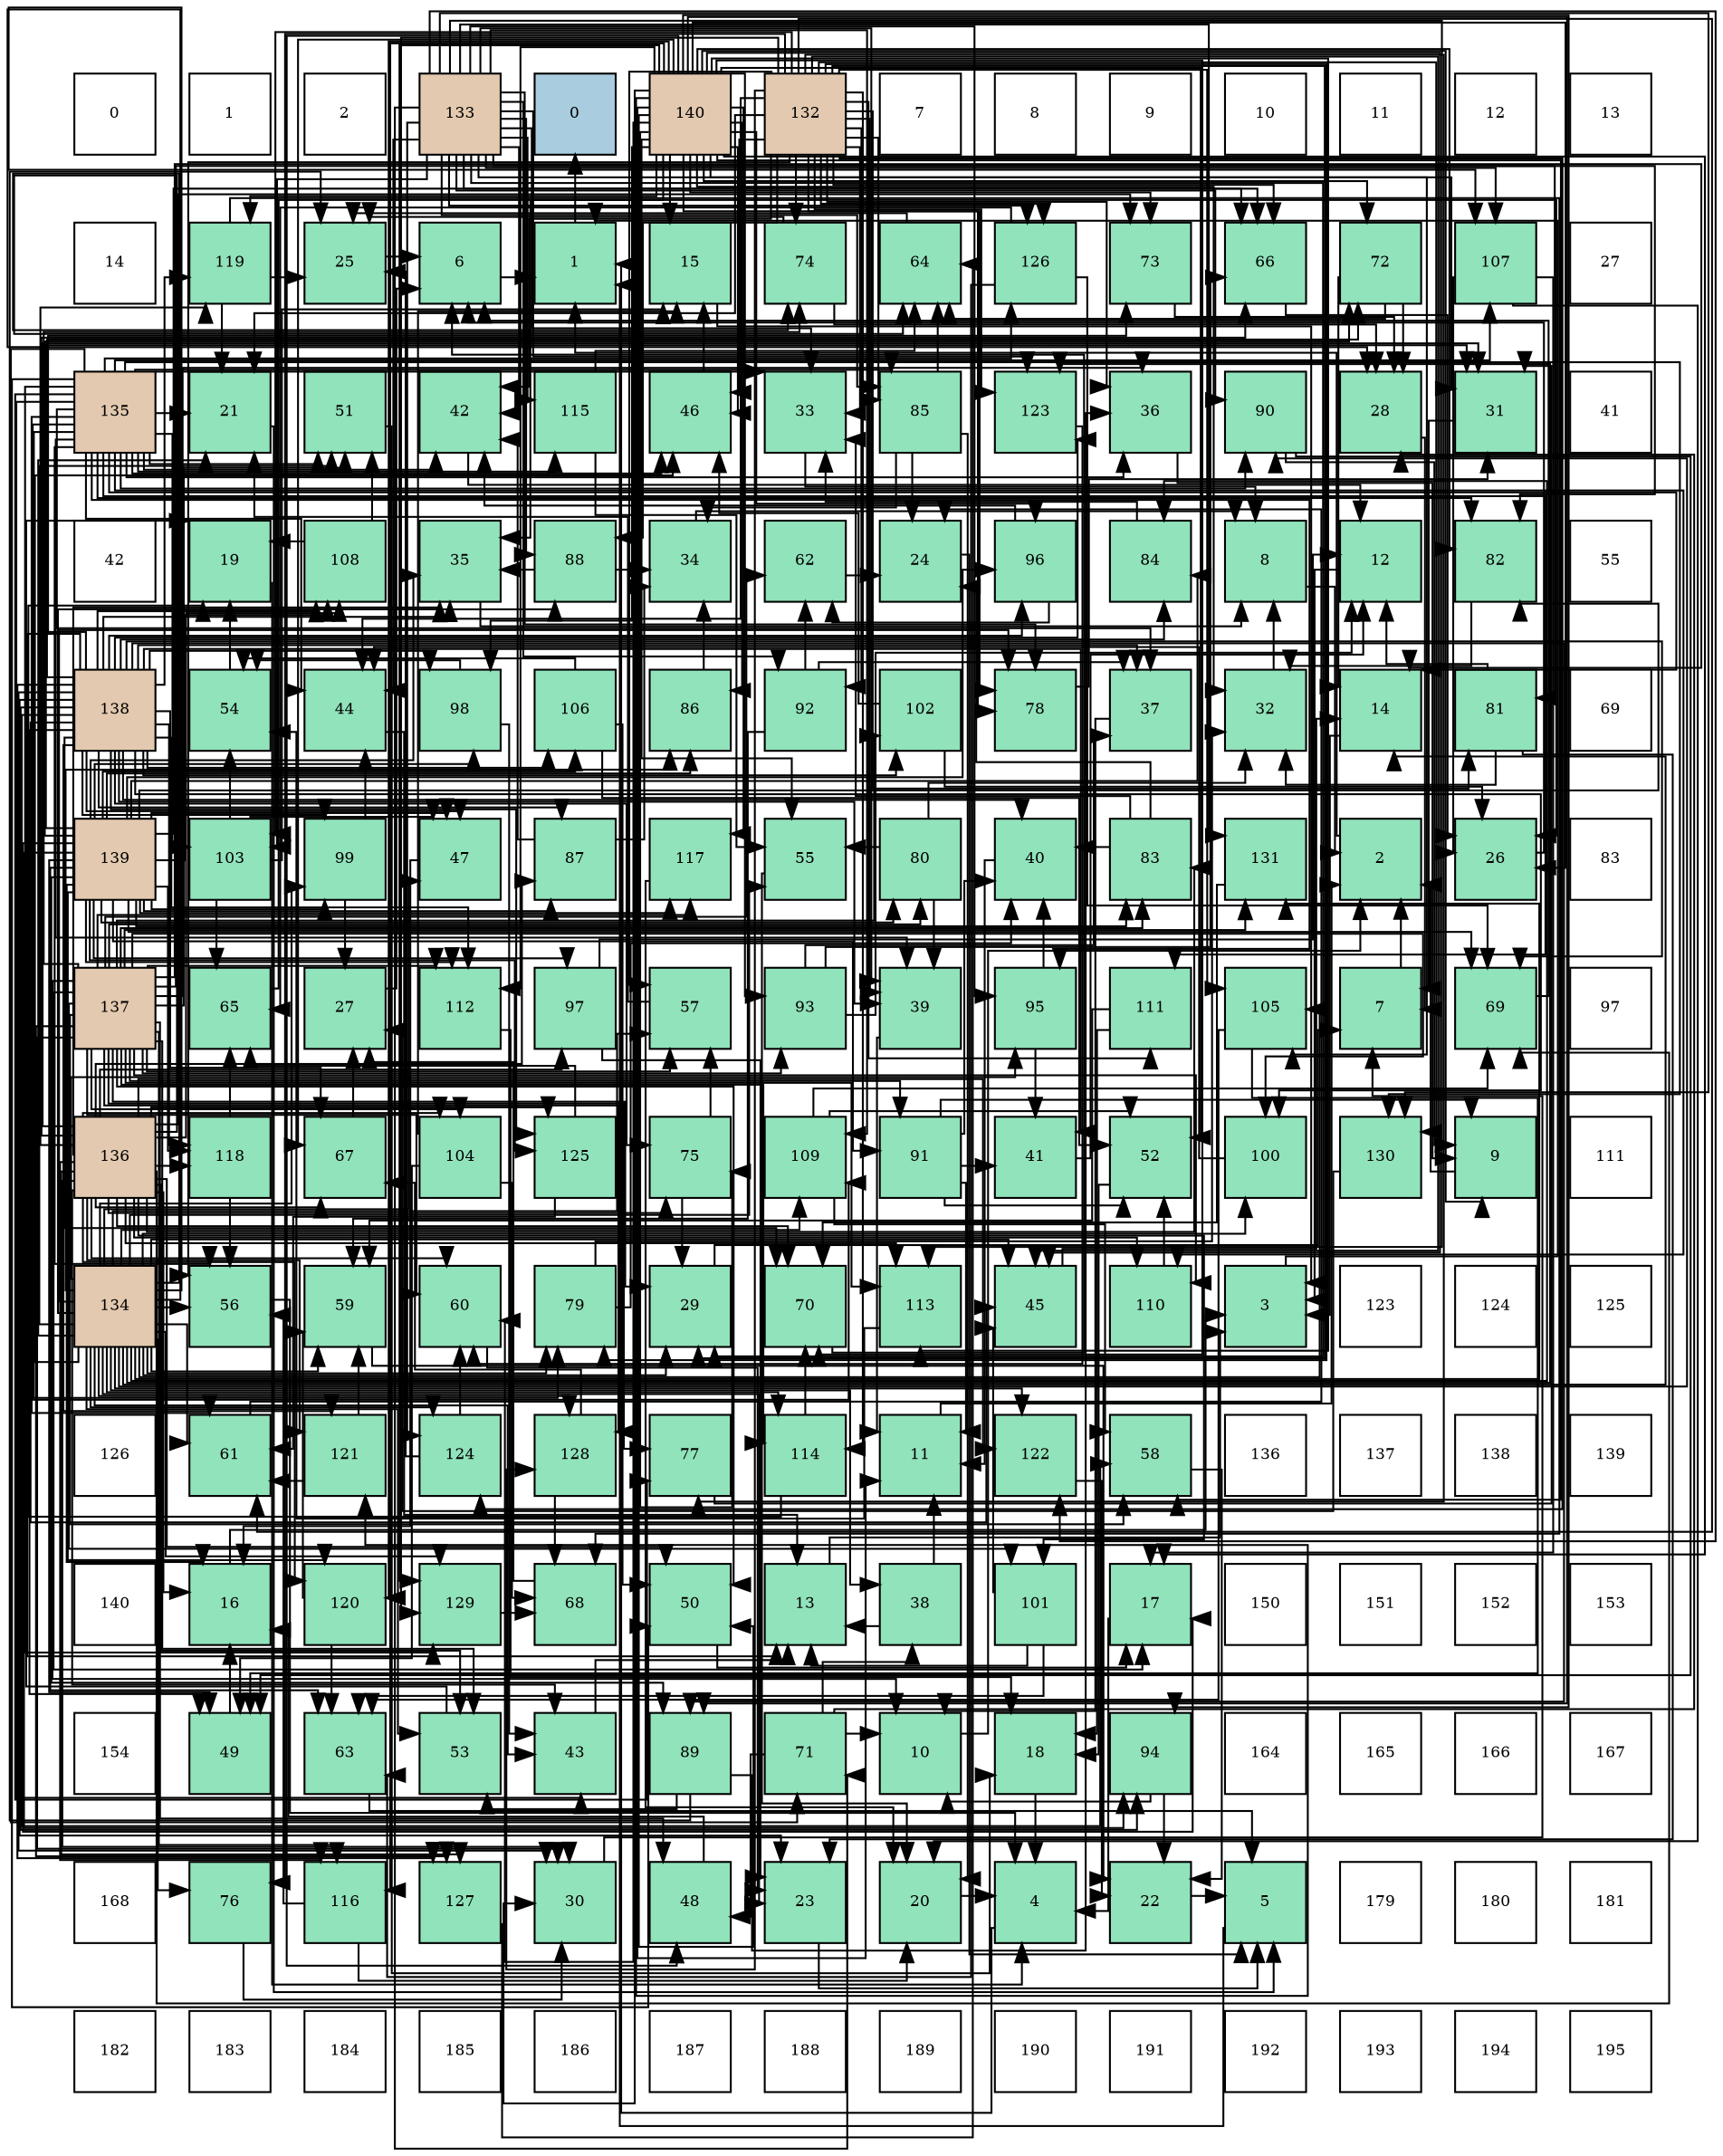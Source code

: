 digraph layout{
 rankdir=TB;
 splines=ortho;
 node [style=filled shape=square fixedsize=true width=0.6];
0[label="0", fontsize=8, fillcolor="#ffffff"];
1[label="1", fontsize=8, fillcolor="#ffffff"];
2[label="2", fontsize=8, fillcolor="#ffffff"];
3[label="133", fontsize=8, fillcolor="#e3c9af"];
4[label="0", fontsize=8, fillcolor="#a9ccde"];
5[label="140", fontsize=8, fillcolor="#e3c9af"];
6[label="132", fontsize=8, fillcolor="#e3c9af"];
7[label="7", fontsize=8, fillcolor="#ffffff"];
8[label="8", fontsize=8, fillcolor="#ffffff"];
9[label="9", fontsize=8, fillcolor="#ffffff"];
10[label="10", fontsize=8, fillcolor="#ffffff"];
11[label="11", fontsize=8, fillcolor="#ffffff"];
12[label="12", fontsize=8, fillcolor="#ffffff"];
13[label="13", fontsize=8, fillcolor="#ffffff"];
14[label="14", fontsize=8, fillcolor="#ffffff"];
15[label="119", fontsize=8, fillcolor="#91e3bb"];
16[label="25", fontsize=8, fillcolor="#91e3bb"];
17[label="6", fontsize=8, fillcolor="#91e3bb"];
18[label="1", fontsize=8, fillcolor="#91e3bb"];
19[label="15", fontsize=8, fillcolor="#91e3bb"];
20[label="74", fontsize=8, fillcolor="#91e3bb"];
21[label="64", fontsize=8, fillcolor="#91e3bb"];
22[label="126", fontsize=8, fillcolor="#91e3bb"];
23[label="73", fontsize=8, fillcolor="#91e3bb"];
24[label="66", fontsize=8, fillcolor="#91e3bb"];
25[label="72", fontsize=8, fillcolor="#91e3bb"];
26[label="107", fontsize=8, fillcolor="#91e3bb"];
27[label="27", fontsize=8, fillcolor="#ffffff"];
28[label="135", fontsize=8, fillcolor="#e3c9af"];
29[label="21", fontsize=8, fillcolor="#91e3bb"];
30[label="51", fontsize=8, fillcolor="#91e3bb"];
31[label="42", fontsize=8, fillcolor="#91e3bb"];
32[label="115", fontsize=8, fillcolor="#91e3bb"];
33[label="46", fontsize=8, fillcolor="#91e3bb"];
34[label="33", fontsize=8, fillcolor="#91e3bb"];
35[label="85", fontsize=8, fillcolor="#91e3bb"];
36[label="123", fontsize=8, fillcolor="#91e3bb"];
37[label="36", fontsize=8, fillcolor="#91e3bb"];
38[label="90", fontsize=8, fillcolor="#91e3bb"];
39[label="28", fontsize=8, fillcolor="#91e3bb"];
40[label="31", fontsize=8, fillcolor="#91e3bb"];
41[label="41", fontsize=8, fillcolor="#ffffff"];
42[label="42", fontsize=8, fillcolor="#ffffff"];
43[label="19", fontsize=8, fillcolor="#91e3bb"];
44[label="108", fontsize=8, fillcolor="#91e3bb"];
45[label="35", fontsize=8, fillcolor="#91e3bb"];
46[label="88", fontsize=8, fillcolor="#91e3bb"];
47[label="34", fontsize=8, fillcolor="#91e3bb"];
48[label="62", fontsize=8, fillcolor="#91e3bb"];
49[label="24", fontsize=8, fillcolor="#91e3bb"];
50[label="96", fontsize=8, fillcolor="#91e3bb"];
51[label="84", fontsize=8, fillcolor="#91e3bb"];
52[label="8", fontsize=8, fillcolor="#91e3bb"];
53[label="12", fontsize=8, fillcolor="#91e3bb"];
54[label="82", fontsize=8, fillcolor="#91e3bb"];
55[label="55", fontsize=8, fillcolor="#ffffff"];
56[label="138", fontsize=8, fillcolor="#e3c9af"];
57[label="54", fontsize=8, fillcolor="#91e3bb"];
58[label="44", fontsize=8, fillcolor="#91e3bb"];
59[label="98", fontsize=8, fillcolor="#91e3bb"];
60[label="106", fontsize=8, fillcolor="#91e3bb"];
61[label="86", fontsize=8, fillcolor="#91e3bb"];
62[label="92", fontsize=8, fillcolor="#91e3bb"];
63[label="102", fontsize=8, fillcolor="#91e3bb"];
64[label="78", fontsize=8, fillcolor="#91e3bb"];
65[label="37", fontsize=8, fillcolor="#91e3bb"];
66[label="32", fontsize=8, fillcolor="#91e3bb"];
67[label="14", fontsize=8, fillcolor="#91e3bb"];
68[label="81", fontsize=8, fillcolor="#91e3bb"];
69[label="69", fontsize=8, fillcolor="#ffffff"];
70[label="139", fontsize=8, fillcolor="#e3c9af"];
71[label="103", fontsize=8, fillcolor="#91e3bb"];
72[label="99", fontsize=8, fillcolor="#91e3bb"];
73[label="47", fontsize=8, fillcolor="#91e3bb"];
74[label="87", fontsize=8, fillcolor="#91e3bb"];
75[label="117", fontsize=8, fillcolor="#91e3bb"];
76[label="55", fontsize=8, fillcolor="#91e3bb"];
77[label="80", fontsize=8, fillcolor="#91e3bb"];
78[label="40", fontsize=8, fillcolor="#91e3bb"];
79[label="83", fontsize=8, fillcolor="#91e3bb"];
80[label="131", fontsize=8, fillcolor="#91e3bb"];
81[label="2", fontsize=8, fillcolor="#91e3bb"];
82[label="26", fontsize=8, fillcolor="#91e3bb"];
83[label="83", fontsize=8, fillcolor="#ffffff"];
84[label="137", fontsize=8, fillcolor="#e3c9af"];
85[label="65", fontsize=8, fillcolor="#91e3bb"];
86[label="27", fontsize=8, fillcolor="#91e3bb"];
87[label="112", fontsize=8, fillcolor="#91e3bb"];
88[label="97", fontsize=8, fillcolor="#91e3bb"];
89[label="57", fontsize=8, fillcolor="#91e3bb"];
90[label="93", fontsize=8, fillcolor="#91e3bb"];
91[label="39", fontsize=8, fillcolor="#91e3bb"];
92[label="95", fontsize=8, fillcolor="#91e3bb"];
93[label="111", fontsize=8, fillcolor="#91e3bb"];
94[label="105", fontsize=8, fillcolor="#91e3bb"];
95[label="7", fontsize=8, fillcolor="#91e3bb"];
96[label="69", fontsize=8, fillcolor="#91e3bb"];
97[label="97", fontsize=8, fillcolor="#ffffff"];
98[label="136", fontsize=8, fillcolor="#e3c9af"];
99[label="118", fontsize=8, fillcolor="#91e3bb"];
100[label="67", fontsize=8, fillcolor="#91e3bb"];
101[label="104", fontsize=8, fillcolor="#91e3bb"];
102[label="125", fontsize=8, fillcolor="#91e3bb"];
103[label="75", fontsize=8, fillcolor="#91e3bb"];
104[label="109", fontsize=8, fillcolor="#91e3bb"];
105[label="91", fontsize=8, fillcolor="#91e3bb"];
106[label="41", fontsize=8, fillcolor="#91e3bb"];
107[label="52", fontsize=8, fillcolor="#91e3bb"];
108[label="100", fontsize=8, fillcolor="#91e3bb"];
109[label="130", fontsize=8, fillcolor="#91e3bb"];
110[label="9", fontsize=8, fillcolor="#91e3bb"];
111[label="111", fontsize=8, fillcolor="#ffffff"];
112[label="134", fontsize=8, fillcolor="#e3c9af"];
113[label="56", fontsize=8, fillcolor="#91e3bb"];
114[label="59", fontsize=8, fillcolor="#91e3bb"];
115[label="60", fontsize=8, fillcolor="#91e3bb"];
116[label="79", fontsize=8, fillcolor="#91e3bb"];
117[label="29", fontsize=8, fillcolor="#91e3bb"];
118[label="70", fontsize=8, fillcolor="#91e3bb"];
119[label="113", fontsize=8, fillcolor="#91e3bb"];
120[label="45", fontsize=8, fillcolor="#91e3bb"];
121[label="110", fontsize=8, fillcolor="#91e3bb"];
122[label="3", fontsize=8, fillcolor="#91e3bb"];
123[label="123", fontsize=8, fillcolor="#ffffff"];
124[label="124", fontsize=8, fillcolor="#ffffff"];
125[label="125", fontsize=8, fillcolor="#ffffff"];
126[label="126", fontsize=8, fillcolor="#ffffff"];
127[label="61", fontsize=8, fillcolor="#91e3bb"];
128[label="121", fontsize=8, fillcolor="#91e3bb"];
129[label="124", fontsize=8, fillcolor="#91e3bb"];
130[label="128", fontsize=8, fillcolor="#91e3bb"];
131[label="77", fontsize=8, fillcolor="#91e3bb"];
132[label="114", fontsize=8, fillcolor="#91e3bb"];
133[label="11", fontsize=8, fillcolor="#91e3bb"];
134[label="122", fontsize=8, fillcolor="#91e3bb"];
135[label="58", fontsize=8, fillcolor="#91e3bb"];
136[label="136", fontsize=8, fillcolor="#ffffff"];
137[label="137", fontsize=8, fillcolor="#ffffff"];
138[label="138", fontsize=8, fillcolor="#ffffff"];
139[label="139", fontsize=8, fillcolor="#ffffff"];
140[label="140", fontsize=8, fillcolor="#ffffff"];
141[label="16", fontsize=8, fillcolor="#91e3bb"];
142[label="120", fontsize=8, fillcolor="#91e3bb"];
143[label="129", fontsize=8, fillcolor="#91e3bb"];
144[label="68", fontsize=8, fillcolor="#91e3bb"];
145[label="50", fontsize=8, fillcolor="#91e3bb"];
146[label="13", fontsize=8, fillcolor="#91e3bb"];
147[label="38", fontsize=8, fillcolor="#91e3bb"];
148[label="101", fontsize=8, fillcolor="#91e3bb"];
149[label="17", fontsize=8, fillcolor="#91e3bb"];
150[label="150", fontsize=8, fillcolor="#ffffff"];
151[label="151", fontsize=8, fillcolor="#ffffff"];
152[label="152", fontsize=8, fillcolor="#ffffff"];
153[label="153", fontsize=8, fillcolor="#ffffff"];
154[label="154", fontsize=8, fillcolor="#ffffff"];
155[label="49", fontsize=8, fillcolor="#91e3bb"];
156[label="63", fontsize=8, fillcolor="#91e3bb"];
157[label="53", fontsize=8, fillcolor="#91e3bb"];
158[label="43", fontsize=8, fillcolor="#91e3bb"];
159[label="89", fontsize=8, fillcolor="#91e3bb"];
160[label="71", fontsize=8, fillcolor="#91e3bb"];
161[label="10", fontsize=8, fillcolor="#91e3bb"];
162[label="18", fontsize=8, fillcolor="#91e3bb"];
163[label="94", fontsize=8, fillcolor="#91e3bb"];
164[label="164", fontsize=8, fillcolor="#ffffff"];
165[label="165", fontsize=8, fillcolor="#ffffff"];
166[label="166", fontsize=8, fillcolor="#ffffff"];
167[label="167", fontsize=8, fillcolor="#ffffff"];
168[label="168", fontsize=8, fillcolor="#ffffff"];
169[label="76", fontsize=8, fillcolor="#91e3bb"];
170[label="116", fontsize=8, fillcolor="#91e3bb"];
171[label="127", fontsize=8, fillcolor="#91e3bb"];
172[label="30", fontsize=8, fillcolor="#91e3bb"];
173[label="48", fontsize=8, fillcolor="#91e3bb"];
174[label="23", fontsize=8, fillcolor="#91e3bb"];
175[label="20", fontsize=8, fillcolor="#91e3bb"];
176[label="4", fontsize=8, fillcolor="#91e3bb"];
177[label="22", fontsize=8, fillcolor="#91e3bb"];
178[label="5", fontsize=8, fillcolor="#91e3bb"];
179[label="179", fontsize=8, fillcolor="#ffffff"];
180[label="180", fontsize=8, fillcolor="#ffffff"];
181[label="181", fontsize=8, fillcolor="#ffffff"];
182[label="182", fontsize=8, fillcolor="#ffffff"];
183[label="183", fontsize=8, fillcolor="#ffffff"];
184[label="184", fontsize=8, fillcolor="#ffffff"];
185[label="185", fontsize=8, fillcolor="#ffffff"];
186[label="186", fontsize=8, fillcolor="#ffffff"];
187[label="187", fontsize=8, fillcolor="#ffffff"];
188[label="188", fontsize=8, fillcolor="#ffffff"];
189[label="189", fontsize=8, fillcolor="#ffffff"];
190[label="190", fontsize=8, fillcolor="#ffffff"];
191[label="191", fontsize=8, fillcolor="#ffffff"];
192[label="192", fontsize=8, fillcolor="#ffffff"];
193[label="193", fontsize=8, fillcolor="#ffffff"];
194[label="194", fontsize=8, fillcolor="#ffffff"];
195[label="195", fontsize=8, fillcolor="#ffffff"];
edge [constraint=false, style=vis];18 -> 4;
81 -> 18;
122 -> 18;
176 -> 18;
178 -> 18;
17 -> 18;
95 -> 81;
52 -> 81;
110 -> 81;
161 -> 81;
133 -> 81;
53 -> 122;
146 -> 122;
67 -> 122;
19 -> 122;
141 -> 122;
149 -> 176;
162 -> 176;
43 -> 176;
175 -> 176;
29 -> 178;
177 -> 178;
174 -> 178;
49 -> 178;
16 -> 17;
82 -> 17;
86 -> 17;
39 -> 95;
117 -> 95;
172 -> 95;
40 -> 95;
66 -> 52;
34 -> 52;
47 -> 52;
45 -> 52;
37 -> 110;
65 -> 161;
147 -> 133;
147 -> 146;
91 -> 133;
78 -> 133;
106 -> 53;
31 -> 53;
158 -> 146;
58 -> 146;
120 -> 67;
33 -> 19;
73 -> 141;
173 -> 141;
155 -> 141;
145 -> 149;
30 -> 162;
107 -> 162;
157 -> 43;
57 -> 43;
76 -> 175;
113 -> 176;
89 -> 29;
135 -> 177;
114 -> 177;
115 -> 174;
127 -> 49;
48 -> 49;
156 -> 178;
21 -> 16;
85 -> 82;
24 -> 82;
100 -> 86;
144 -> 86;
96 -> 17;
118 -> 17;
160 -> 161;
160 -> 39;
160 -> 147;
160 -> 173;
25 -> 67;
25 -> 39;
25 -> 21;
23 -> 39;
20 -> 16;
20 -> 39;
103 -> 117;
103 -> 89;
169 -> 172;
131 -> 40;
64 -> 40;
116 -> 66;
116 -> 78;
77 -> 66;
77 -> 91;
77 -> 76;
68 -> 53;
68 -> 174;
68 -> 66;
54 -> 66;
79 -> 49;
79 -> 34;
79 -> 78;
51 -> 34;
35 -> 175;
35 -> 49;
35 -> 47;
35 -> 21;
61 -> 47;
74 -> 47;
74 -> 31;
46 -> 47;
46 -> 45;
159 -> 16;
159 -> 37;
159 -> 157;
38 -> 110;
38 -> 155;
105 -> 110;
105 -> 133;
105 -> 78;
105 -> 106;
105 -> 107;
62 -> 65;
62 -> 114;
62 -> 48;
90 -> 53;
90 -> 65;
90 -> 24;
163 -> 161;
163 -> 177;
92 -> 78;
92 -> 106;
50 -> 31;
50 -> 48;
88 -> 53;
88 -> 174;
59 -> 158;
59 -> 57;
72 -> 86;
72 -> 58;
108 -> 58;
148 -> 146;
148 -> 120;
148 -> 156;
63 -> 82;
63 -> 33;
71 -> 19;
71 -> 73;
71 -> 57;
71 -> 85;
101 -> 19;
101 -> 155;
101 -> 144;
94 -> 155;
94 -> 156;
60 -> 145;
60 -> 107;
60 -> 57;
26 -> 149;
26 -> 175;
26 -> 82;
44 -> 43;
44 -> 30;
104 -> 107;
104 -> 135;
104 -> 96;
121 -> 107;
93 -> 162;
93 -> 114;
87 -> 162;
119 -> 57;
132 -> 43;
132 -> 118;
32 -> 76;
32 -> 21;
170 -> 175;
170 -> 113;
75 -> 175;
99 -> 113;
99 -> 85;
15 -> 29;
15 -> 16;
15 -> 144;
142 -> 114;
142 -> 156;
128 -> 114;
128 -> 127;
134 -> 177;
36 -> 115;
129 -> 16;
129 -> 115;
102 -> 127;
102 -> 85;
22 -> 156;
22 -> 85;
22 -> 96;
171 -> 21;
130 -> 100;
130 -> 144;
143 -> 144;
109 -> 86;
80 -> 118;
6 -> 29;
6 -> 117;
6 -> 34;
6 -> 37;
6 -> 91;
6 -> 31;
6 -> 58;
6 -> 120;
6 -> 33;
6 -> 113;
6 -> 89;
6 -> 127;
6 -> 24;
6 -> 20;
6 -> 169;
6 -> 131;
6 -> 64;
6 -> 116;
6 -> 68;
6 -> 35;
6 -> 46;
6 -> 62;
6 -> 71;
6 -> 94;
6 -> 93;
6 -> 132;
6 -> 36;
6 -> 129;
6 -> 22;
6 -> 130;
6 -> 143;
6 -> 109;
3 -> 117;
3 -> 34;
3 -> 91;
3 -> 31;
3 -> 58;
3 -> 24;
3 -> 160;
3 -> 64;
3 -> 68;
3 -> 35;
3 -> 46;
3 -> 38;
3 -> 62;
3 -> 92;
3 -> 71;
3 -> 94;
3 -> 26;
3 -> 104;
3 -> 119;
3 -> 32;
3 -> 134;
3 -> 36;
3 -> 129;
3 -> 22;
3 -> 109;
3 -> 80;
112 -> 67;
112 -> 29;
112 -> 174;
112 -> 39;
112 -> 117;
112 -> 147;
112 -> 158;
112 -> 120;
112 -> 33;
112 -> 73;
112 -> 30;
112 -> 157;
112 -> 76;
112 -> 113;
112 -> 89;
112 -> 114;
112 -> 127;
112 -> 20;
112 -> 169;
112 -> 64;
112 -> 116;
112 -> 51;
112 -> 61;
112 -> 46;
112 -> 38;
112 -> 92;
112 -> 72;
112 -> 108;
112 -> 94;
112 -> 26;
112 -> 104;
112 -> 132;
112 -> 134;
112 -> 36;
112 -> 129;
112 -> 130;
112 -> 143;
112 -> 80;
28 -> 67;
28 -> 29;
28 -> 34;
28 -> 37;
28 -> 65;
28 -> 91;
28 -> 31;
28 -> 158;
28 -> 58;
28 -> 33;
28 -> 145;
28 -> 30;
28 -> 113;
28 -> 127;
28 -> 160;
28 -> 131;
28 -> 116;
28 -> 54;
28 -> 35;
28 -> 38;
28 -> 92;
28 -> 71;
28 -> 26;
28 -> 104;
28 -> 121;
28 -> 93;
28 -> 32;
28 -> 22;
28 -> 143;
28 -> 109;
98 -> 141;
98 -> 172;
98 -> 40;
98 -> 45;
98 -> 158;
98 -> 145;
98 -> 157;
98 -> 115;
98 -> 21;
98 -> 24;
98 -> 100;
98 -> 96;
98 -> 118;
98 -> 23;
98 -> 103;
98 -> 79;
98 -> 74;
98 -> 88;
98 -> 148;
98 -> 101;
98 -> 44;
98 -> 121;
98 -> 119;
98 -> 170;
98 -> 99;
98 -> 15;
98 -> 142;
98 -> 128;
98 -> 134;
98 -> 102;
98 -> 171;
84 -> 161;
84 -> 67;
84 -> 149;
84 -> 117;
84 -> 172;
84 -> 37;
84 -> 173;
84 -> 145;
84 -> 30;
84 -> 157;
84 -> 89;
84 -> 135;
84 -> 115;
84 -> 48;
84 -> 20;
84 -> 131;
84 -> 77;
84 -> 54;
84 -> 79;
84 -> 105;
84 -> 90;
84 -> 108;
84 -> 148;
84 -> 63;
84 -> 101;
84 -> 121;
84 -> 87;
84 -> 119;
84 -> 132;
84 -> 170;
84 -> 75;
84 -> 171;
84 -> 130;
84 -> 80;
56 -> 146;
56 -> 174;
56 -> 172;
56 -> 45;
56 -> 65;
56 -> 91;
56 -> 78;
56 -> 106;
56 -> 120;
56 -> 73;
56 -> 155;
56 -> 135;
56 -> 100;
56 -> 96;
56 -> 118;
56 -> 25;
56 -> 23;
56 -> 103;
56 -> 51;
56 -> 74;
56 -> 159;
56 -> 163;
56 -> 50;
56 -> 59;
56 -> 72;
56 -> 108;
56 -> 63;
56 -> 60;
56 -> 44;
56 -> 87;
56 -> 99;
56 -> 15;
56 -> 128;
56 -> 36;
56 -> 102;
56 -> 171;
70 -> 141;
70 -> 149;
70 -> 40;
70 -> 45;
70 -> 73;
70 -> 155;
70 -> 156;
70 -> 24;
70 -> 96;
70 -> 25;
70 -> 77;
70 -> 54;
70 -> 79;
70 -> 51;
70 -> 61;
70 -> 74;
70 -> 159;
70 -> 105;
70 -> 163;
70 -> 50;
70 -> 88;
70 -> 59;
70 -> 72;
70 -> 60;
70 -> 44;
70 -> 87;
70 -> 75;
70 -> 99;
70 -> 142;
70 -> 102;
5 -> 110;
5 -> 133;
5 -> 19;
5 -> 149;
5 -> 82;
5 -> 172;
5 -> 40;
5 -> 66;
5 -> 45;
5 -> 120;
5 -> 33;
5 -> 173;
5 -> 145;
5 -> 107;
5 -> 76;
5 -> 135;
5 -> 115;
5 -> 100;
5 -> 118;
5 -> 25;
5 -> 23;
5 -> 103;
5 -> 64;
5 -> 54;
5 -> 61;
5 -> 159;
5 -> 90;
5 -> 163;
5 -> 50;
5 -> 59;
5 -> 87;
5 -> 119;
5 -> 170;
5 -> 75;
5 -> 15;
5 -> 142;
5 -> 128;
5 -> 143;
edge [constraint=true, style=invis];
0 -> 14 -> 28 -> 42 -> 56 -> 70 -> 84 -> 98 -> 112 -> 126 -> 140 -> 154 -> 168 -> 182;
1 -> 15 -> 29 -> 43 -> 57 -> 71 -> 85 -> 99 -> 113 -> 127 -> 141 -> 155 -> 169 -> 183;
2 -> 16 -> 30 -> 44 -> 58 -> 72 -> 86 -> 100 -> 114 -> 128 -> 142 -> 156 -> 170 -> 184;
3 -> 17 -> 31 -> 45 -> 59 -> 73 -> 87 -> 101 -> 115 -> 129 -> 143 -> 157 -> 171 -> 185;
4 -> 18 -> 32 -> 46 -> 60 -> 74 -> 88 -> 102 -> 116 -> 130 -> 144 -> 158 -> 172 -> 186;
5 -> 19 -> 33 -> 47 -> 61 -> 75 -> 89 -> 103 -> 117 -> 131 -> 145 -> 159 -> 173 -> 187;
6 -> 20 -> 34 -> 48 -> 62 -> 76 -> 90 -> 104 -> 118 -> 132 -> 146 -> 160 -> 174 -> 188;
7 -> 21 -> 35 -> 49 -> 63 -> 77 -> 91 -> 105 -> 119 -> 133 -> 147 -> 161 -> 175 -> 189;
8 -> 22 -> 36 -> 50 -> 64 -> 78 -> 92 -> 106 -> 120 -> 134 -> 148 -> 162 -> 176 -> 190;
9 -> 23 -> 37 -> 51 -> 65 -> 79 -> 93 -> 107 -> 121 -> 135 -> 149 -> 163 -> 177 -> 191;
10 -> 24 -> 38 -> 52 -> 66 -> 80 -> 94 -> 108 -> 122 -> 136 -> 150 -> 164 -> 178 -> 192;
11 -> 25 -> 39 -> 53 -> 67 -> 81 -> 95 -> 109 -> 123 -> 137 -> 151 -> 165 -> 179 -> 193;
12 -> 26 -> 40 -> 54 -> 68 -> 82 -> 96 -> 110 -> 124 -> 138 -> 152 -> 166 -> 180 -> 194;
13 -> 27 -> 41 -> 55 -> 69 -> 83 -> 97 -> 111 -> 125 -> 139 -> 153 -> 167 -> 181 -> 195;
rank = same {0 -> 1 -> 2 -> 3 -> 4 -> 5 -> 6 -> 7 -> 8 -> 9 -> 10 -> 11 -> 12 -> 13};
rank = same {14 -> 15 -> 16 -> 17 -> 18 -> 19 -> 20 -> 21 -> 22 -> 23 -> 24 -> 25 -> 26 -> 27};
rank = same {28 -> 29 -> 30 -> 31 -> 32 -> 33 -> 34 -> 35 -> 36 -> 37 -> 38 -> 39 -> 40 -> 41};
rank = same {42 -> 43 -> 44 -> 45 -> 46 -> 47 -> 48 -> 49 -> 50 -> 51 -> 52 -> 53 -> 54 -> 55};
rank = same {56 -> 57 -> 58 -> 59 -> 60 -> 61 -> 62 -> 63 -> 64 -> 65 -> 66 -> 67 -> 68 -> 69};
rank = same {70 -> 71 -> 72 -> 73 -> 74 -> 75 -> 76 -> 77 -> 78 -> 79 -> 80 -> 81 -> 82 -> 83};
rank = same {84 -> 85 -> 86 -> 87 -> 88 -> 89 -> 90 -> 91 -> 92 -> 93 -> 94 -> 95 -> 96 -> 97};
rank = same {98 -> 99 -> 100 -> 101 -> 102 -> 103 -> 104 -> 105 -> 106 -> 107 -> 108 -> 109 -> 110 -> 111};
rank = same {112 -> 113 -> 114 -> 115 -> 116 -> 117 -> 118 -> 119 -> 120 -> 121 -> 122 -> 123 -> 124 -> 125};
rank = same {126 -> 127 -> 128 -> 129 -> 130 -> 131 -> 132 -> 133 -> 134 -> 135 -> 136 -> 137 -> 138 -> 139};
rank = same {140 -> 141 -> 142 -> 143 -> 144 -> 145 -> 146 -> 147 -> 148 -> 149 -> 150 -> 151 -> 152 -> 153};
rank = same {154 -> 155 -> 156 -> 157 -> 158 -> 159 -> 160 -> 161 -> 162 -> 163 -> 164 -> 165 -> 166 -> 167};
rank = same {168 -> 169 -> 170 -> 171 -> 172 -> 173 -> 174 -> 175 -> 176 -> 177 -> 178 -> 179 -> 180 -> 181};
rank = same {182 -> 183 -> 184 -> 185 -> 186 -> 187 -> 188 -> 189 -> 190 -> 191 -> 192 -> 193 -> 194 -> 195};
}
